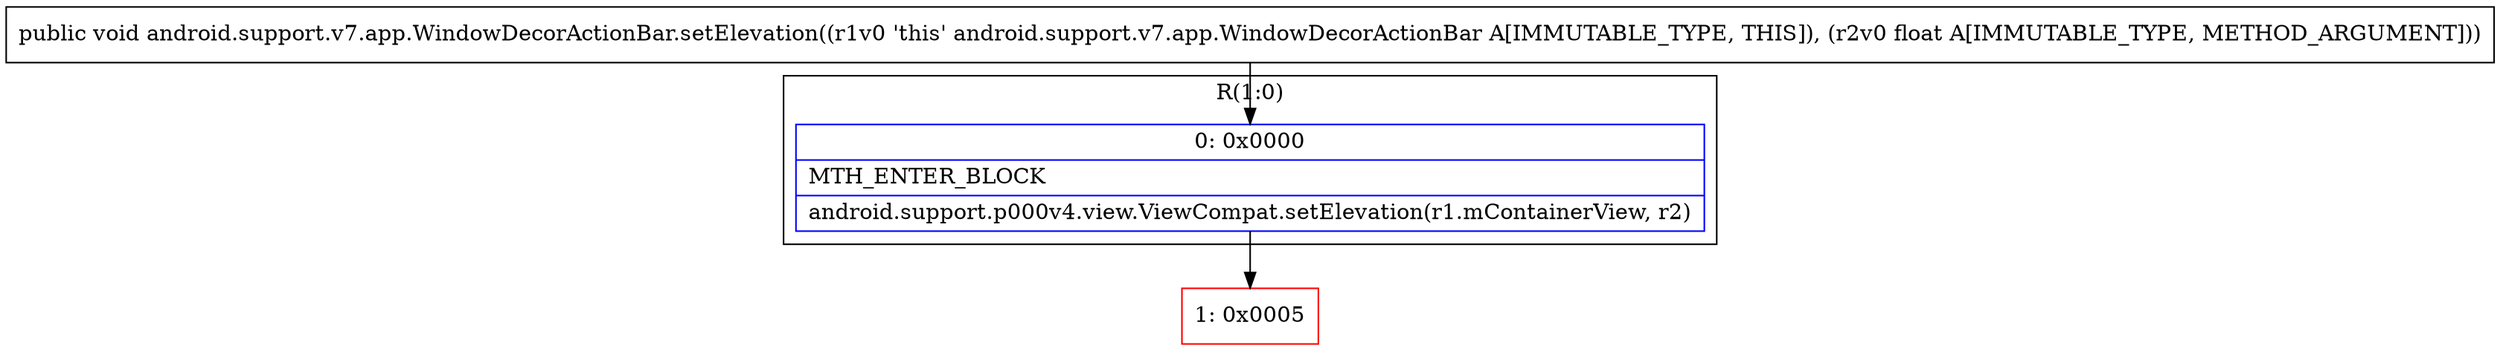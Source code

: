 digraph "CFG forandroid.support.v7.app.WindowDecorActionBar.setElevation(F)V" {
subgraph cluster_Region_1741969893 {
label = "R(1:0)";
node [shape=record,color=blue];
Node_0 [shape=record,label="{0\:\ 0x0000|MTH_ENTER_BLOCK\l|android.support.p000v4.view.ViewCompat.setElevation(r1.mContainerView, r2)\l}"];
}
Node_1 [shape=record,color=red,label="{1\:\ 0x0005}"];
MethodNode[shape=record,label="{public void android.support.v7.app.WindowDecorActionBar.setElevation((r1v0 'this' android.support.v7.app.WindowDecorActionBar A[IMMUTABLE_TYPE, THIS]), (r2v0 float A[IMMUTABLE_TYPE, METHOD_ARGUMENT])) }"];
MethodNode -> Node_0;
Node_0 -> Node_1;
}

